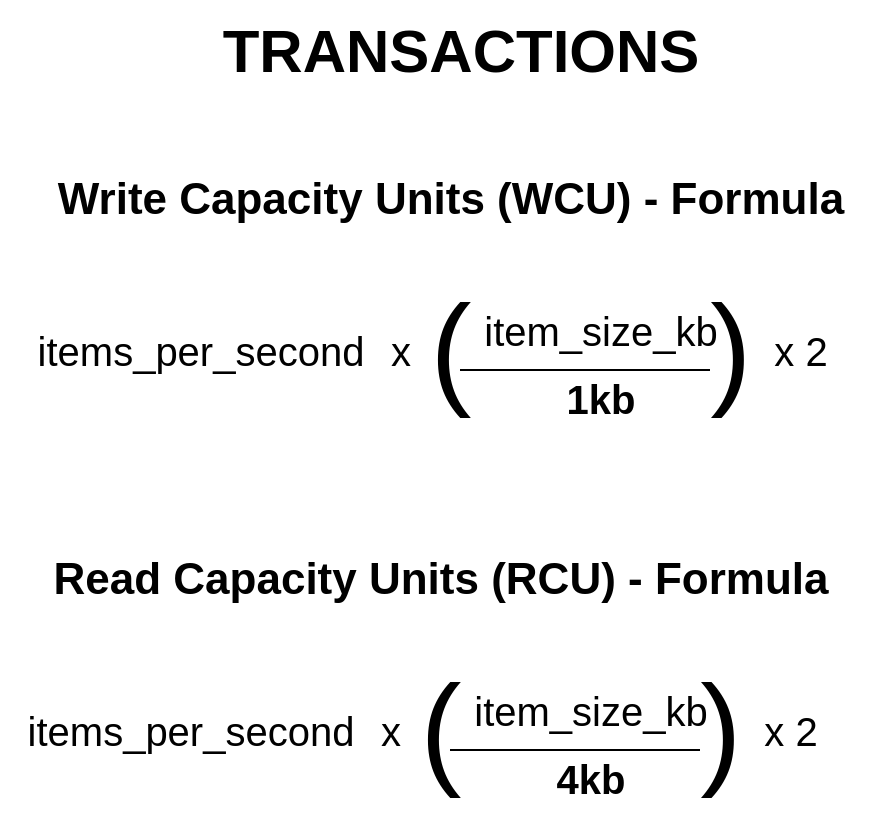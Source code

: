 <mxfile version="21.1.2" type="device">
  <diagram name="Page-1" id="TKbwjN6o_ijqUqL9hRBT">
    <mxGraphModel dx="792" dy="838" grid="1" gridSize="10" guides="1" tooltips="1" connect="1" arrows="1" fold="1" page="1" pageScale="1" pageWidth="850" pageHeight="1100" math="0" shadow="0">
      <root>
        <mxCell id="0" />
        <mxCell id="1" parent="0" />
        <mxCell id="kMj5f04dgcrr9fPWQqDN-1" value="Write Capacity Units (WCU) - Formula" style="text;html=1;align=center;verticalAlign=middle;resizable=0;points=[];autosize=1;strokeColor=none;fillColor=none;fontSize=22;fontStyle=1" parent="1" vertex="1">
          <mxGeometry x="210" y="290" width="420" height="40" as="geometry" />
        </mxCell>
        <mxCell id="kMj5f04dgcrr9fPWQqDN-2" value="items_per_second" style="text;html=1;align=center;verticalAlign=middle;resizable=0;points=[];autosize=1;strokeColor=none;fillColor=none;fontSize=20;" parent="1" vertex="1">
          <mxGeometry x="200" y="365" width="190" height="40" as="geometry" />
        </mxCell>
        <mxCell id="kMj5f04dgcrr9fPWQqDN-9" value="x" style="text;html=1;align=center;verticalAlign=middle;resizable=0;points=[];autosize=1;strokeColor=none;fillColor=none;fontSize=20;" parent="1" vertex="1">
          <mxGeometry x="380" y="365" width="30" height="40" as="geometry" />
        </mxCell>
        <mxCell id="kMj5f04dgcrr9fPWQqDN-11" value="item_size_kb" style="text;html=1;align=center;verticalAlign=middle;resizable=0;points=[];autosize=1;strokeColor=none;fillColor=none;fontSize=20;" parent="1" vertex="1">
          <mxGeometry x="425" y="355" width="140" height="40" as="geometry" />
        </mxCell>
        <mxCell id="kMj5f04dgcrr9fPWQqDN-12" value="1kb" style="text;html=1;align=center;verticalAlign=middle;resizable=0;points=[];autosize=1;strokeColor=none;fillColor=none;fontSize=20;fontStyle=1" parent="1" vertex="1">
          <mxGeometry x="465" y="389" width="60" height="40" as="geometry" />
        </mxCell>
        <mxCell id="kMj5f04dgcrr9fPWQqDN-13" value="" style="endArrow=none;html=1;rounded=0;" parent="1" edge="1">
          <mxGeometry width="50" height="50" relative="1" as="geometry">
            <mxPoint x="425" y="395" as="sourcePoint" />
            <mxPoint x="550" y="395" as="targetPoint" />
          </mxGeometry>
        </mxCell>
        <mxCell id="kMj5f04dgcrr9fPWQqDN-18" value="(" style="text;html=1;align=center;verticalAlign=middle;resizable=0;points=[];autosize=1;strokeColor=none;fillColor=none;fontSize=62;fontStyle=0" parent="1" vertex="1">
          <mxGeometry x="400" y="340" width="40" height="90" as="geometry" />
        </mxCell>
        <mxCell id="kMj5f04dgcrr9fPWQqDN-19" value=")" style="text;html=1;align=center;verticalAlign=middle;resizable=0;points=[];autosize=1;strokeColor=none;fillColor=none;fontSize=62;fontStyle=0" parent="1" vertex="1">
          <mxGeometry x="540" y="340" width="40" height="90" as="geometry" />
        </mxCell>
        <mxCell id="XSu5oEFkUweP18Es38j--2" value="x 2" style="text;html=1;align=center;verticalAlign=middle;resizable=0;points=[];autosize=1;strokeColor=none;fillColor=none;fontSize=20;" vertex="1" parent="1">
          <mxGeometry x="570" y="365" width="50" height="40" as="geometry" />
        </mxCell>
        <mxCell id="XSu5oEFkUweP18Es38j--3" value="Read Capacity Units (RCU) - Formula" style="text;html=1;align=center;verticalAlign=middle;resizable=0;points=[];autosize=1;strokeColor=none;fillColor=none;fontSize=22;fontStyle=1" vertex="1" parent="1">
          <mxGeometry x="210" y="480" width="410" height="40" as="geometry" />
        </mxCell>
        <mxCell id="XSu5oEFkUweP18Es38j--4" value="items_per_second" style="text;html=1;align=center;verticalAlign=middle;resizable=0;points=[];autosize=1;strokeColor=none;fillColor=none;fontSize=20;" vertex="1" parent="1">
          <mxGeometry x="195" y="555" width="190" height="40" as="geometry" />
        </mxCell>
        <mxCell id="XSu5oEFkUweP18Es38j--5" value="x" style="text;html=1;align=center;verticalAlign=middle;resizable=0;points=[];autosize=1;strokeColor=none;fillColor=none;fontSize=20;" vertex="1" parent="1">
          <mxGeometry x="375" y="555" width="30" height="40" as="geometry" />
        </mxCell>
        <mxCell id="XSu5oEFkUweP18Es38j--6" value="item_size_kb" style="text;html=1;align=center;verticalAlign=middle;resizable=0;points=[];autosize=1;strokeColor=none;fillColor=none;fontSize=20;" vertex="1" parent="1">
          <mxGeometry x="420" y="545" width="140" height="40" as="geometry" />
        </mxCell>
        <mxCell id="XSu5oEFkUweP18Es38j--7" value="4kb" style="text;html=1;align=center;verticalAlign=middle;resizable=0;points=[];autosize=1;strokeColor=none;fillColor=none;fontSize=20;fontStyle=1" vertex="1" parent="1">
          <mxGeometry x="460" y="579" width="60" height="40" as="geometry" />
        </mxCell>
        <mxCell id="XSu5oEFkUweP18Es38j--8" value="" style="endArrow=none;html=1;rounded=0;" edge="1" parent="1">
          <mxGeometry width="50" height="50" relative="1" as="geometry">
            <mxPoint x="420" y="585" as="sourcePoint" />
            <mxPoint x="545" y="585" as="targetPoint" />
          </mxGeometry>
        </mxCell>
        <mxCell id="XSu5oEFkUweP18Es38j--9" value="(" style="text;html=1;align=center;verticalAlign=middle;resizable=0;points=[];autosize=1;strokeColor=none;fillColor=none;fontSize=62;fontStyle=0" vertex="1" parent="1">
          <mxGeometry x="395" y="530" width="40" height="90" as="geometry" />
        </mxCell>
        <mxCell id="XSu5oEFkUweP18Es38j--10" value=")" style="text;html=1;align=center;verticalAlign=middle;resizable=0;points=[];autosize=1;strokeColor=none;fillColor=none;fontSize=62;fontStyle=0" vertex="1" parent="1">
          <mxGeometry x="535" y="530" width="40" height="90" as="geometry" />
        </mxCell>
        <mxCell id="XSu5oEFkUweP18Es38j--11" value="x 2" style="text;html=1;align=center;verticalAlign=middle;resizable=0;points=[];autosize=1;strokeColor=none;fillColor=none;fontSize=20;" vertex="1" parent="1">
          <mxGeometry x="565" y="555" width="50" height="40" as="geometry" />
        </mxCell>
        <mxCell id="XSu5oEFkUweP18Es38j--12" value="&lt;font style=&quot;font-size: 30px;&quot;&gt;TRANSACTIONS&lt;/font&gt;" style="text;html=1;align=center;verticalAlign=middle;resizable=0;points=[];autosize=1;strokeColor=none;fillColor=none;fontStyle=1" vertex="1" parent="1">
          <mxGeometry x="295" y="210" width="260" height="50" as="geometry" />
        </mxCell>
      </root>
    </mxGraphModel>
  </diagram>
</mxfile>
